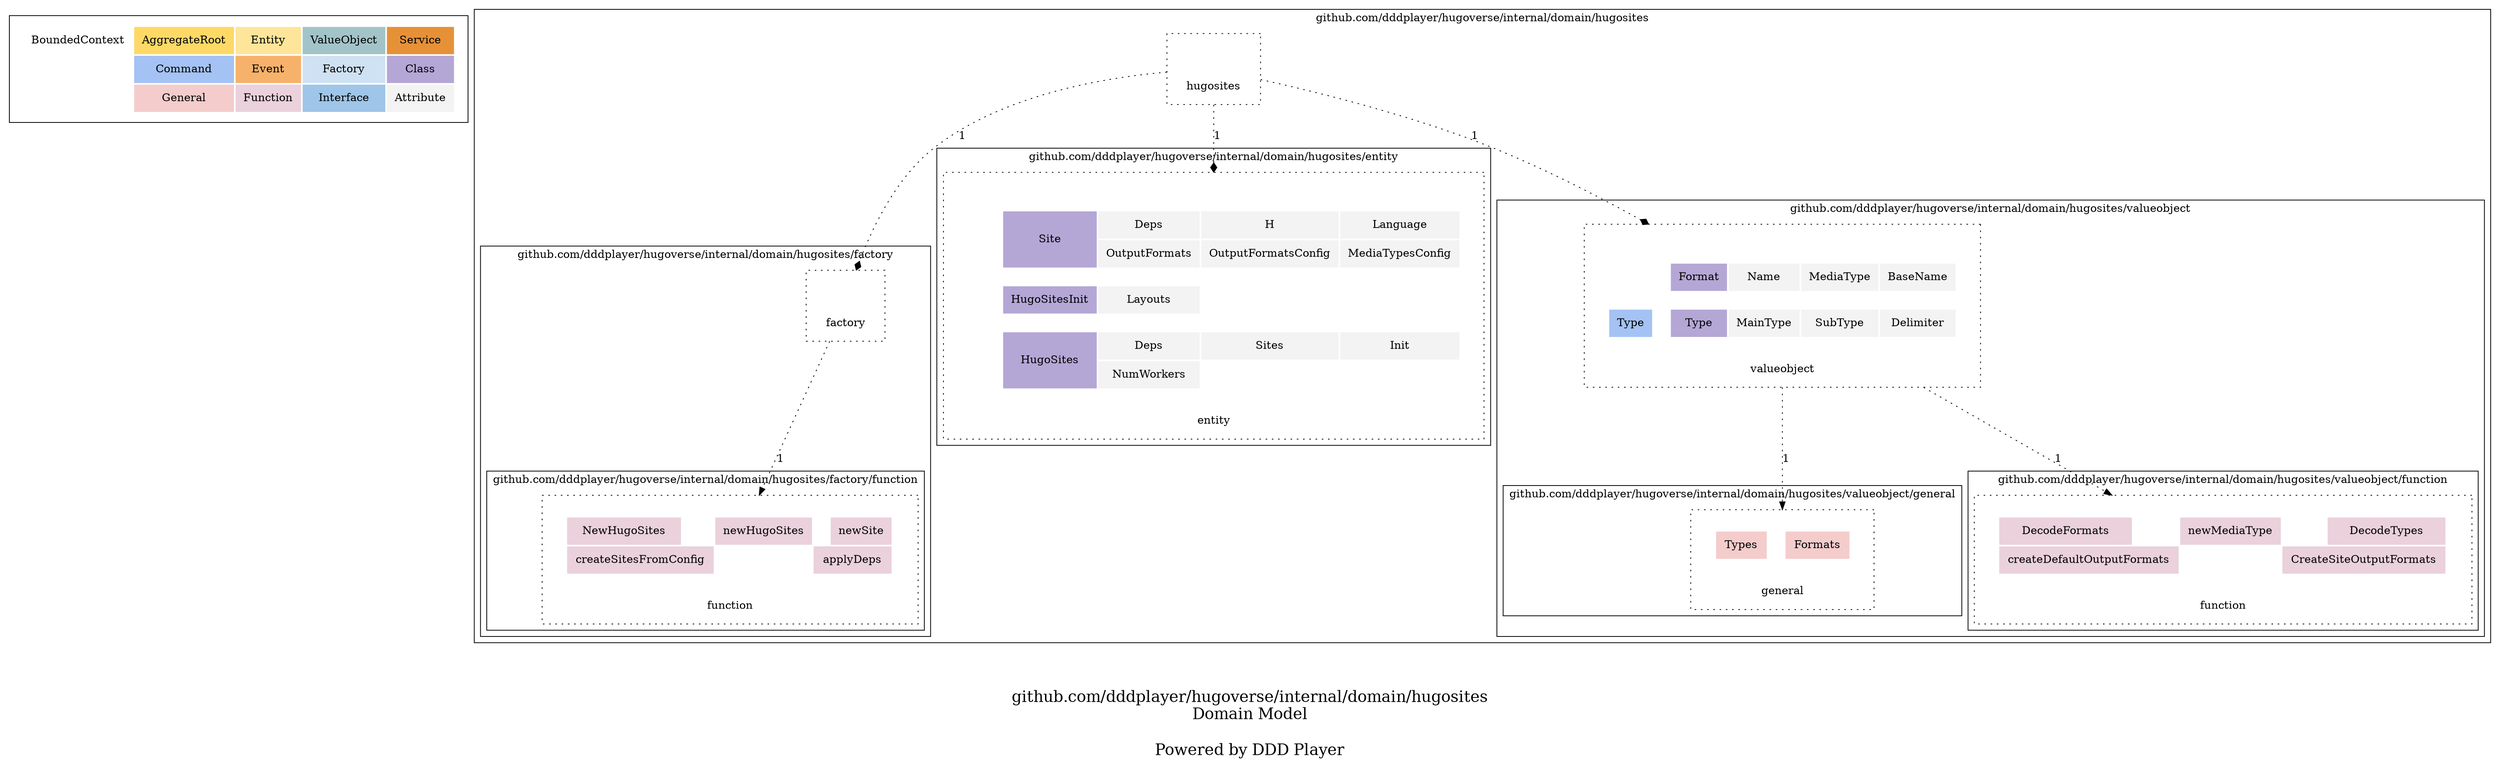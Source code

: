 digraph {
	node [style=dotted shape=rect]

    subgraph cluster_ddd_concept{
		node [color=white]

        ddd_concept [label=<
        <table border="0" cellpadding="10">
		<tr>
			<td bgcolor="#ffffff00" rowspan="1" colspan="1">BoundedContext</td>
			<td bgcolor="#ffd966ff" rowspan="1" colspan="1">AggregateRoot</td>
			<td bgcolor="#ffe599ff" rowspan="1" colspan="1">Entity</td>
			<td bgcolor="#a2c4c9ff" rowspan="1" colspan="1">ValueObject</td>
			<td bgcolor="#e69138ff" rowspan="1" colspan="1">Service</td>
		</tr>
		<tr>
			<td bgcolor="white" rowspan="1" colspan="1"></td>
			<td bgcolor="#a4c2f4ff" rowspan="1" colspan="1">Command</td>
			<td bgcolor="#f6b26bff" rowspan="1" colspan="1">Event</td>
			<td bgcolor="#cfe2f3ff" rowspan="1" colspan="1">Factory</td>
			<td bgcolor="#b4a7d6ff" rowspan="1" colspan="1">Class</td>
			
		</tr>
		<tr>
			<td bgcolor="white" rowspan="1" colspan="1"></td>
			<td bgcolor="#f4ccccff" rowspan="1" colspan="1">General</td>
			<td bgcolor="#ead1dcff" rowspan="1" colspan="1">Function</td>
			<td bgcolor="#9fc5e8ff" rowspan="1" colspan="1">Interface</td>
			<td bgcolor="#f3f3f3ff" rowspan="1" colspan="1">Attribute</td>
		</tr>
        </table>
        > ]
	}

    
		subgraph cluster_ddaltgo {
	
		
    	ddaltgo [label=<
        <table border="0" cellpadding="10">
			
				<tr>
		
			<td port="first_blank_row" bgcolor="white" rowspan="1" colspan="1"></td>
	</tr>
				<tr>
		
			<td port="" bgcolor="white" rowspan="1" colspan="1"></td>
	</tr>
				<tr>
		
			<td port="" bgcolor="white" rowspan="1" colspan="6">hugosites</td>
	</tr>
        </table>
        > ]
	

	label = "github.com/dddplayer/hugoverse/internal/domain/hugosites"

	
		subgraph cluster_dmhopf {
	
		
    	dmhopf [label=<
        <table border="0" cellpadding="10">
			
				<tr>
		
			<td port="first_blank_row" bgcolor="white" rowspan="1" colspan="1"></td>
	</tr>
				<tr>
		
			<td port="" bgcolor="white" rowspan="1" colspan="1"></td>
	</tr>
				<tr>
		
			<td port="" bgcolor="white" rowspan="1" colspan="6">factory</td>
	</tr>
        </table>
        > ]
	

	label = "github.com/dddplayer/hugoverse/internal/domain/hugosites/factory"

	
		subgraph cluster_ddyjrVs {
	
		
    	ddyjrVs [label=<
        <table border="0" cellpadding="10">
			
				<tr>
		
			<td port="first_blank_row" bgcolor="white" rowspan="1" colspan="1"></td>
	</tr>
				<tr>
		
			<td port="" bgcolor="white" rowspan="1" colspan="1"></td>
			<td port="dc2o0aH" bgcolor="#ead1dcff" rowspan="1" colspan="1">NewHugoSites</td>
			<td port="" bgcolor="white" rowspan="1" colspan="1"></td>
			<td port="ddmxdgz" bgcolor="#ead1dcff" rowspan="1" colspan="1">newHugoSites</td>
			<td port="" bgcolor="white" rowspan="1" colspan="1"></td>
			<td port="deasGT" bgcolor="#ead1dcff" rowspan="1" colspan="1">newSite</td>
			<td port="" bgcolor="white" rowspan="1" colspan="1"></td>
	</tr>
				<tr>
		
			<td port="" bgcolor="white" rowspan="1" colspan="1"></td>
			<td port="db9Cw0Y" bgcolor="#ead1dcff" rowspan="1" colspan="2">createSitesFromConfig</td>
			<td port="" bgcolor="white" rowspan="1" colspan="1"></td>
			<td port="dcdFe5C" bgcolor="#ead1dcff" rowspan="1" colspan="2">applyDeps</td>
			<td port="" bgcolor="white" rowspan="1" colspan="1"></td>
	</tr>
				<tr>
		
			<td port="" bgcolor="white" rowspan="1" colspan="1"></td>
	</tr>
				<tr>
		
			<td port="" bgcolor="white" rowspan="1" colspan="8">function</td>
	</tr>
        </table>
        > ]
	

	label = "github.com/dddplayer/hugoverse/internal/domain/hugosites/factory/function"

	
    }
    }
		subgraph cluster_dcXbdqa {
	
		
    	dcXbdqa [label=<
        <table border="0" cellpadding="10">
			
				<tr>
		
			<td port="first_blank_row" bgcolor="white" rowspan="1" colspan="1"></td>
	</tr>
				<tr>
		
			<td port="" bgcolor="white" rowspan="1" colspan="1"></td>
	</tr>
				<tr>
		
			<td port="" bgcolor="white" rowspan="1" colspan="1"></td>
			<td port="" bgcolor="white" rowspan="1" colspan="1"></td>
			<td port="" bgcolor="white" rowspan="1" colspan="1"></td>
			<td port="dptxwc" bgcolor="#b4a7d6ff" rowspan="2" colspan="1">Site</td>
			<td port="dVjh05" bgcolor="#f3f3f3ff" rowspan="1" colspan="1">Deps</td>
			<td port="d64FHR" bgcolor="#f3f3f3ff" rowspan="1" colspan="1">H</td>
			<td port="dr942v" bgcolor="#f3f3f3ff" rowspan="1" colspan="1">Language</td>
			<td port="" bgcolor="white" rowspan="1" colspan="1"></td>
	</tr>
				<tr>
		
			<td port="" bgcolor="white" rowspan="1" colspan="1"></td>
			<td port="" bgcolor="white" rowspan="1" colspan="1"></td>
			<td port="" bgcolor="white" rowspan="1" colspan="1"></td>
			<td port="db6Uz7y" bgcolor="#f3f3f3ff" rowspan="1" colspan="1">OutputFormats</td>
			<td port="dpy3em" bgcolor="#f3f3f3ff" rowspan="1" colspan="1">OutputFormatsConfig</td>
			<td port="dcRw6eO" bgcolor="#f3f3f3ff" rowspan="1" colspan="1">MediaTypesConfig</td>
			<td port="" bgcolor="white" rowspan="1" colspan="1"></td>
	</tr>
				<tr>
		
			<td port="" bgcolor="white" rowspan="1" colspan="1"></td>
	</tr>
				<tr>
		
			<td port="" bgcolor="white" rowspan="1" colspan="1"></td>
			<td port="" bgcolor="white" rowspan="1" colspan="1"></td>
			<td port="" bgcolor="white" rowspan="1" colspan="1"></td>
			<td port="ddVmjZu" bgcolor="#b4a7d6ff" rowspan="1" colspan="1">HugoSitesInit</td>
			<td port="dds6LCE" bgcolor="#f3f3f3ff" rowspan="1" colspan="1">Layouts</td>
			<td port="" bgcolor="white" rowspan="1" colspan="1"></td>
			<td port="" bgcolor="white" rowspan="1" colspan="1"></td>
			<td port="" bgcolor="white" rowspan="1" colspan="1"></td>
	</tr>
				<tr>
		
			<td port="" bgcolor="white" rowspan="1" colspan="1"></td>
	</tr>
				<tr>
		
			<td port="" bgcolor="white" rowspan="1" colspan="1"></td>
			<td port="" bgcolor="white" rowspan="1" colspan="1"></td>
			<td port="" bgcolor="white" rowspan="1" colspan="1"></td>
			<td port="dwFPd6" bgcolor="#b4a7d6ff" rowspan="2" colspan="1">HugoSites</td>
			<td port="deBwPpb" bgcolor="#f3f3f3ff" rowspan="1" colspan="1">Deps</td>
			<td port="dbj4glD" bgcolor="#f3f3f3ff" rowspan="1" colspan="1">Sites</td>
			<td port="dcbN1xT" bgcolor="#f3f3f3ff" rowspan="1" colspan="1">Init</td>
			<td port="" bgcolor="white" rowspan="1" colspan="1"></td>
	</tr>
				<tr>
		
			<td port="" bgcolor="white" rowspan="1" colspan="1"></td>
			<td port="" bgcolor="white" rowspan="1" colspan="1"></td>
			<td port="" bgcolor="white" rowspan="1" colspan="1"></td>
			<td port="dbSsP4I" bgcolor="#f3f3f3ff" rowspan="1" colspan="1">NumWorkers</td>
			<td port="" bgcolor="white" rowspan="1" colspan="1"></td>
			<td port="" bgcolor="white" rowspan="1" colspan="1"></td>
			<td port="" bgcolor="white" rowspan="1" colspan="1"></td>
	</tr>
				<tr>
		
			<td port="" bgcolor="white" rowspan="1" colspan="1"></td>
	</tr>
				<tr>
		
			<td port="" bgcolor="white" rowspan="1" colspan="8">entity</td>
	</tr>
        </table>
        > ]
	

	label = "github.com/dddplayer/hugoverse/internal/domain/hugosites/entity"

	
    }
		subgraph cluster_ddHuJhX {
	
		
    	ddHuJhX [label=<
        <table border="0" cellpadding="10">
			
				<tr>
		
			<td port="first_blank_row" bgcolor="white" rowspan="1" colspan="1"></td>
	</tr>
				<tr>
		
			<td port="" bgcolor="white" rowspan="1" colspan="1"></td>
	</tr>
				<tr>
		
			<td port="" bgcolor="white" rowspan="1" colspan="1"></td>
			<td port="" bgcolor="white" rowspan="1" colspan="1"></td>
			<td port="" bgcolor="white" rowspan="1" colspan="1"></td>
			<td port="deoNZd1" bgcolor="#b4a7d6ff" rowspan="1" colspan="1">Format</td>
			<td port="dl0cpv" bgcolor="#f3f3f3ff" rowspan="1" colspan="1">Name</td>
			<td port="dbtcWqq" bgcolor="#f3f3f3ff" rowspan="1" colspan="1">MediaType</td>
			<td port="dwawrK" bgcolor="#f3f3f3ff" rowspan="1" colspan="1">BaseName</td>
			<td port="" bgcolor="white" rowspan="1" colspan="1"></td>
	</tr>
				<tr>
		
			<td port="" bgcolor="white" rowspan="1" colspan="1"></td>
	</tr>
				<tr>
		
			<td port="" bgcolor="white" rowspan="1" colspan="1"></td>
			<td port="dbWD7YD" bgcolor="#a4c2f4ff" rowspan="1" colspan="1">Type</td>
			<td port="" bgcolor="white" rowspan="1" colspan="1"></td>
			<td port="ddHCZiC" bgcolor="#b4a7d6ff" rowspan="1" colspan="1">Type</td>
			<td port="dcVdEE8" bgcolor="#f3f3f3ff" rowspan="1" colspan="1">MainType</td>
			<td port="ddJYRvl" bgcolor="#f3f3f3ff" rowspan="1" colspan="1">SubType</td>
			<td port="dcjUyFi" bgcolor="#f3f3f3ff" rowspan="1" colspan="1">Delimiter</td>
			<td port="" bgcolor="white" rowspan="1" colspan="1"></td>
	</tr>
				<tr>
		
			<td port="" bgcolor="white" rowspan="1" colspan="1"></td>
	</tr>
				<tr>
		
			<td port="" bgcolor="white" rowspan="1" colspan="8">valueobject</td>
	</tr>
        </table>
        > ]
	

	label = "github.com/dddplayer/hugoverse/internal/domain/hugosites/valueobject"

	
		subgraph cluster_dcJEOZo {
	
		
    	dcJEOZo [label=<
        <table border="0" cellpadding="10">
			
				<tr>
		
			<td port="first_blank_row" bgcolor="white" rowspan="1" colspan="1"></td>
	</tr>
				<tr>
		
			<td port="" bgcolor="white" rowspan="1" colspan="1"></td>
			<td port="dOhu2v" bgcolor="#f4ccccff" rowspan="1" colspan="2">Types</td>
			<td port="" bgcolor="white" rowspan="1" colspan="1"></td>
			<td port="ddumFBQ" bgcolor="#f4ccccff" rowspan="1" colspan="2">Formats</td>
			<td port="" bgcolor="white" rowspan="1" colspan="1"></td>
	</tr>
				<tr>
		
			<td port="" bgcolor="white" rowspan="1" colspan="1"></td>
	</tr>
				<tr>
		
			<td port="" bgcolor="white" rowspan="1" colspan="7">general</td>
	</tr>
        </table>
        > ]
	

	label = "github.com/dddplayer/hugoverse/internal/domain/hugosites/valueobject/general"

	
    }
		subgraph cluster_dcE4YYK {
	
		
    	dcE4YYK [label=<
        <table border="0" cellpadding="10">
			
				<tr>
		
			<td port="first_blank_row" bgcolor="white" rowspan="1" colspan="1"></td>
	</tr>
				<tr>
		
			<td port="" bgcolor="white" rowspan="1" colspan="1"></td>
			<td port="ddk9bnK" bgcolor="#ead1dcff" rowspan="1" colspan="1">DecodeFormats</td>
			<td port="" bgcolor="white" rowspan="1" colspan="1"></td>
			<td port="drxnVW" bgcolor="#ead1dcff" rowspan="1" colspan="1">newMediaType</td>
			<td port="" bgcolor="white" rowspan="1" colspan="1"></td>
			<td port="dEWTiF" bgcolor="#ead1dcff" rowspan="1" colspan="1">DecodeTypes</td>
			<td port="" bgcolor="white" rowspan="1" colspan="1"></td>
	</tr>
				<tr>
		
			<td port="" bgcolor="white" rowspan="1" colspan="1"></td>
			<td port="dbPjerQ" bgcolor="#ead1dcff" rowspan="1" colspan="2">createDefaultOutputFormats</td>
			<td port="" bgcolor="white" rowspan="1" colspan="1"></td>
			<td port="deJD9aQ" bgcolor="#ead1dcff" rowspan="1" colspan="2">CreateSiteOutputFormats</td>
			<td port="" bgcolor="white" rowspan="1" colspan="1"></td>
	</tr>
				<tr>
		
			<td port="" bgcolor="white" rowspan="1" colspan="1"></td>
	</tr>
				<tr>
		
			<td port="" bgcolor="white" rowspan="1" colspan="8">function</td>
	</tr>
        </table>
        > ]
	

	label = "github.com/dddplayer/hugoverse/internal/domain/hugosites/valueobject/function"

	
    }
    }
    }
		subgraph cluster_dmhopf {
	
		
    	dmhopf [label=<
        <table border="0" cellpadding="10">
			
				<tr>
		
			<td port="first_blank_row" bgcolor="white" rowspan="1" colspan="1"></td>
	</tr>
				<tr>
		
			<td port="" bgcolor="white" rowspan="1" colspan="1"></td>
	</tr>
				<tr>
		
			<td port="" bgcolor="white" rowspan="1" colspan="6">factory</td>
	</tr>
        </table>
        > ]
	

	label = "github.com/dddplayer/hugoverse/internal/domain/hugosites/factory"

	
		subgraph cluster_ddyjrVs {
	
		
    	ddyjrVs [label=<
        <table border="0" cellpadding="10">
			
				<tr>
		
			<td port="first_blank_row" bgcolor="white" rowspan="1" colspan="1"></td>
	</tr>
				<tr>
		
			<td port="" bgcolor="white" rowspan="1" colspan="1"></td>
			<td port="dc2o0aH" bgcolor="#ead1dcff" rowspan="1" colspan="1">NewHugoSites</td>
			<td port="" bgcolor="white" rowspan="1" colspan="1"></td>
			<td port="ddmxdgz" bgcolor="#ead1dcff" rowspan="1" colspan="1">newHugoSites</td>
			<td port="" bgcolor="white" rowspan="1" colspan="1"></td>
			<td port="deasGT" bgcolor="#ead1dcff" rowspan="1" colspan="1">newSite</td>
			<td port="" bgcolor="white" rowspan="1" colspan="1"></td>
	</tr>
				<tr>
		
			<td port="" bgcolor="white" rowspan="1" colspan="1"></td>
			<td port="db9Cw0Y" bgcolor="#ead1dcff" rowspan="1" colspan="2">createSitesFromConfig</td>
			<td port="" bgcolor="white" rowspan="1" colspan="1"></td>
			<td port="dcdFe5C" bgcolor="#ead1dcff" rowspan="1" colspan="2">applyDeps</td>
			<td port="" bgcolor="white" rowspan="1" colspan="1"></td>
	</tr>
				<tr>
		
			<td port="" bgcolor="white" rowspan="1" colspan="1"></td>
	</tr>
				<tr>
		
			<td port="" bgcolor="white" rowspan="1" colspan="8">function</td>
	</tr>
        </table>
        > ]
	

	label = "github.com/dddplayer/hugoverse/internal/domain/hugosites/factory/function"

	
    }
    }
		subgraph cluster_dcXbdqa {
	
		
    	dcXbdqa [label=<
        <table border="0" cellpadding="10">
			
				<tr>
		
			<td port="first_blank_row" bgcolor="white" rowspan="1" colspan="1"></td>
	</tr>
				<tr>
		
			<td port="" bgcolor="white" rowspan="1" colspan="1"></td>
	</tr>
				<tr>
		
			<td port="" bgcolor="white" rowspan="1" colspan="1"></td>
			<td port="" bgcolor="white" rowspan="1" colspan="1"></td>
			<td port="" bgcolor="white" rowspan="1" colspan="1"></td>
			<td port="dptxwc" bgcolor="#b4a7d6ff" rowspan="2" colspan="1">Site</td>
			<td port="dVjh05" bgcolor="#f3f3f3ff" rowspan="1" colspan="1">Deps</td>
			<td port="d64FHR" bgcolor="#f3f3f3ff" rowspan="1" colspan="1">H</td>
			<td port="dr942v" bgcolor="#f3f3f3ff" rowspan="1" colspan="1">Language</td>
			<td port="" bgcolor="white" rowspan="1" colspan="1"></td>
	</tr>
				<tr>
		
			<td port="" bgcolor="white" rowspan="1" colspan="1"></td>
			<td port="" bgcolor="white" rowspan="1" colspan="1"></td>
			<td port="" bgcolor="white" rowspan="1" colspan="1"></td>
			<td port="db6Uz7y" bgcolor="#f3f3f3ff" rowspan="1" colspan="1">OutputFormats</td>
			<td port="dpy3em" bgcolor="#f3f3f3ff" rowspan="1" colspan="1">OutputFormatsConfig</td>
			<td port="dcRw6eO" bgcolor="#f3f3f3ff" rowspan="1" colspan="1">MediaTypesConfig</td>
			<td port="" bgcolor="white" rowspan="1" colspan="1"></td>
	</tr>
				<tr>
		
			<td port="" bgcolor="white" rowspan="1" colspan="1"></td>
	</tr>
				<tr>
		
			<td port="" bgcolor="white" rowspan="1" colspan="1"></td>
			<td port="" bgcolor="white" rowspan="1" colspan="1"></td>
			<td port="" bgcolor="white" rowspan="1" colspan="1"></td>
			<td port="ddVmjZu" bgcolor="#b4a7d6ff" rowspan="1" colspan="1">HugoSitesInit</td>
			<td port="dds6LCE" bgcolor="#f3f3f3ff" rowspan="1" colspan="1">Layouts</td>
			<td port="" bgcolor="white" rowspan="1" colspan="1"></td>
			<td port="" bgcolor="white" rowspan="1" colspan="1"></td>
			<td port="" bgcolor="white" rowspan="1" colspan="1"></td>
	</tr>
				<tr>
		
			<td port="" bgcolor="white" rowspan="1" colspan="1"></td>
	</tr>
				<tr>
		
			<td port="" bgcolor="white" rowspan="1" colspan="1"></td>
			<td port="" bgcolor="white" rowspan="1" colspan="1"></td>
			<td port="" bgcolor="white" rowspan="1" colspan="1"></td>
			<td port="dwFPd6" bgcolor="#b4a7d6ff" rowspan="2" colspan="1">HugoSites</td>
			<td port="deBwPpb" bgcolor="#f3f3f3ff" rowspan="1" colspan="1">Deps</td>
			<td port="dbj4glD" bgcolor="#f3f3f3ff" rowspan="1" colspan="1">Sites</td>
			<td port="dcbN1xT" bgcolor="#f3f3f3ff" rowspan="1" colspan="1">Init</td>
			<td port="" bgcolor="white" rowspan="1" colspan="1"></td>
	</tr>
				<tr>
		
			<td port="" bgcolor="white" rowspan="1" colspan="1"></td>
			<td port="" bgcolor="white" rowspan="1" colspan="1"></td>
			<td port="" bgcolor="white" rowspan="1" colspan="1"></td>
			<td port="dbSsP4I" bgcolor="#f3f3f3ff" rowspan="1" colspan="1">NumWorkers</td>
			<td port="" bgcolor="white" rowspan="1" colspan="1"></td>
			<td port="" bgcolor="white" rowspan="1" colspan="1"></td>
			<td port="" bgcolor="white" rowspan="1" colspan="1"></td>
	</tr>
				<tr>
		
			<td port="" bgcolor="white" rowspan="1" colspan="1"></td>
	</tr>
				<tr>
		
			<td port="" bgcolor="white" rowspan="1" colspan="8">entity</td>
	</tr>
        </table>
        > ]
	

	label = "github.com/dddplayer/hugoverse/internal/domain/hugosites/entity"

	
    }
		subgraph cluster_ddHuJhX {
	
		
    	ddHuJhX [label=<
        <table border="0" cellpadding="10">
			
				<tr>
		
			<td port="first_blank_row" bgcolor="white" rowspan="1" colspan="1"></td>
	</tr>
				<tr>
		
			<td port="" bgcolor="white" rowspan="1" colspan="1"></td>
	</tr>
				<tr>
		
			<td port="" bgcolor="white" rowspan="1" colspan="1"></td>
			<td port="" bgcolor="white" rowspan="1" colspan="1"></td>
			<td port="" bgcolor="white" rowspan="1" colspan="1"></td>
			<td port="deoNZd1" bgcolor="#b4a7d6ff" rowspan="1" colspan="1">Format</td>
			<td port="dl0cpv" bgcolor="#f3f3f3ff" rowspan="1" colspan="1">Name</td>
			<td port="dbtcWqq" bgcolor="#f3f3f3ff" rowspan="1" colspan="1">MediaType</td>
			<td port="dwawrK" bgcolor="#f3f3f3ff" rowspan="1" colspan="1">BaseName</td>
			<td port="" bgcolor="white" rowspan="1" colspan="1"></td>
	</tr>
				<tr>
		
			<td port="" bgcolor="white" rowspan="1" colspan="1"></td>
	</tr>
				<tr>
		
			<td port="" bgcolor="white" rowspan="1" colspan="1"></td>
			<td port="dbWD7YD" bgcolor="#a4c2f4ff" rowspan="1" colspan="1">Type</td>
			<td port="" bgcolor="white" rowspan="1" colspan="1"></td>
			<td port="ddHCZiC" bgcolor="#b4a7d6ff" rowspan="1" colspan="1">Type</td>
			<td port="dcVdEE8" bgcolor="#f3f3f3ff" rowspan="1" colspan="1">MainType</td>
			<td port="ddJYRvl" bgcolor="#f3f3f3ff" rowspan="1" colspan="1">SubType</td>
			<td port="dcjUyFi" bgcolor="#f3f3f3ff" rowspan="1" colspan="1">Delimiter</td>
			<td port="" bgcolor="white" rowspan="1" colspan="1"></td>
	</tr>
				<tr>
		
			<td port="" bgcolor="white" rowspan="1" colspan="1"></td>
	</tr>
				<tr>
		
			<td port="" bgcolor="white" rowspan="1" colspan="8">valueobject</td>
	</tr>
        </table>
        > ]
	

	label = "github.com/dddplayer/hugoverse/internal/domain/hugosites/valueobject"

	
		subgraph cluster_dcJEOZo {
	
		
    	dcJEOZo [label=<
        <table border="0" cellpadding="10">
			
				<tr>
		
			<td port="first_blank_row" bgcolor="white" rowspan="1" colspan="1"></td>
	</tr>
				<tr>
		
			<td port="" bgcolor="white" rowspan="1" colspan="1"></td>
			<td port="dOhu2v" bgcolor="#f4ccccff" rowspan="1" colspan="2">Types</td>
			<td port="" bgcolor="white" rowspan="1" colspan="1"></td>
			<td port="ddumFBQ" bgcolor="#f4ccccff" rowspan="1" colspan="2">Formats</td>
			<td port="" bgcolor="white" rowspan="1" colspan="1"></td>
	</tr>
				<tr>
		
			<td port="" bgcolor="white" rowspan="1" colspan="1"></td>
	</tr>
				<tr>
		
			<td port="" bgcolor="white" rowspan="1" colspan="7">general</td>
	</tr>
        </table>
        > ]
	

	label = "github.com/dddplayer/hugoverse/internal/domain/hugosites/valueobject/general"

	
    }
		subgraph cluster_dcE4YYK {
	
		
    	dcE4YYK [label=<
        <table border="0" cellpadding="10">
			
				<tr>
		
			<td port="first_blank_row" bgcolor="white" rowspan="1" colspan="1"></td>
	</tr>
				<tr>
		
			<td port="" bgcolor="white" rowspan="1" colspan="1"></td>
			<td port="ddk9bnK" bgcolor="#ead1dcff" rowspan="1" colspan="1">DecodeFormats</td>
			<td port="" bgcolor="white" rowspan="1" colspan="1"></td>
			<td port="drxnVW" bgcolor="#ead1dcff" rowspan="1" colspan="1">newMediaType</td>
			<td port="" bgcolor="white" rowspan="1" colspan="1"></td>
			<td port="dEWTiF" bgcolor="#ead1dcff" rowspan="1" colspan="1">DecodeTypes</td>
			<td port="" bgcolor="white" rowspan="1" colspan="1"></td>
	</tr>
				<tr>
		
			<td port="" bgcolor="white" rowspan="1" colspan="1"></td>
			<td port="dbPjerQ" bgcolor="#ead1dcff" rowspan="1" colspan="2">createDefaultOutputFormats</td>
			<td port="" bgcolor="white" rowspan="1" colspan="1"></td>
			<td port="deJD9aQ" bgcolor="#ead1dcff" rowspan="1" colspan="2">CreateSiteOutputFormats</td>
			<td port="" bgcolor="white" rowspan="1" colspan="1"></td>
	</tr>
				<tr>
		
			<td port="" bgcolor="white" rowspan="1" colspan="1"></td>
	</tr>
				<tr>
		
			<td port="" bgcolor="white" rowspan="1" colspan="8">function</td>
	</tr>
        </table>
        > ]
	

	label = "github.com/dddplayer/hugoverse/internal/domain/hugosites/valueobject/function"

	
    }
    }

	
		dmhopf -> ddyjrVs  [style=dotted arrowhead=normal label="1" tooltip="factory -> function: \n\n"]
		ddaltgo -> dmhopf  [style=dotted arrowhead=diamond label="1" tooltip="hugosites -> factory: \n\n"]
		ddaltgo -> dcXbdqa  [style=dotted arrowhead=diamond label="1" tooltip="hugosites -> entity: \n\n"]
		ddHuJhX -> dcJEOZo  [style=dotted arrowhead=normal label="1" tooltip="valueobject -> general: \n\n"]
		ddHuJhX -> dcE4YYK  [style=dotted arrowhead=normal label="1" tooltip="valueobject -> function: \n\n"]
		ddaltgo -> ddHuJhX  [style=dotted arrowhead=diamond label="1" tooltip="hugosites -> valueobject: \n\n"]

	label = "\n\ngithub.com/dddplayer/hugoverse/internal/domain/hugosites\nDomain Model\n\nPowered by DDD Player";
    fontsize=20;
}

